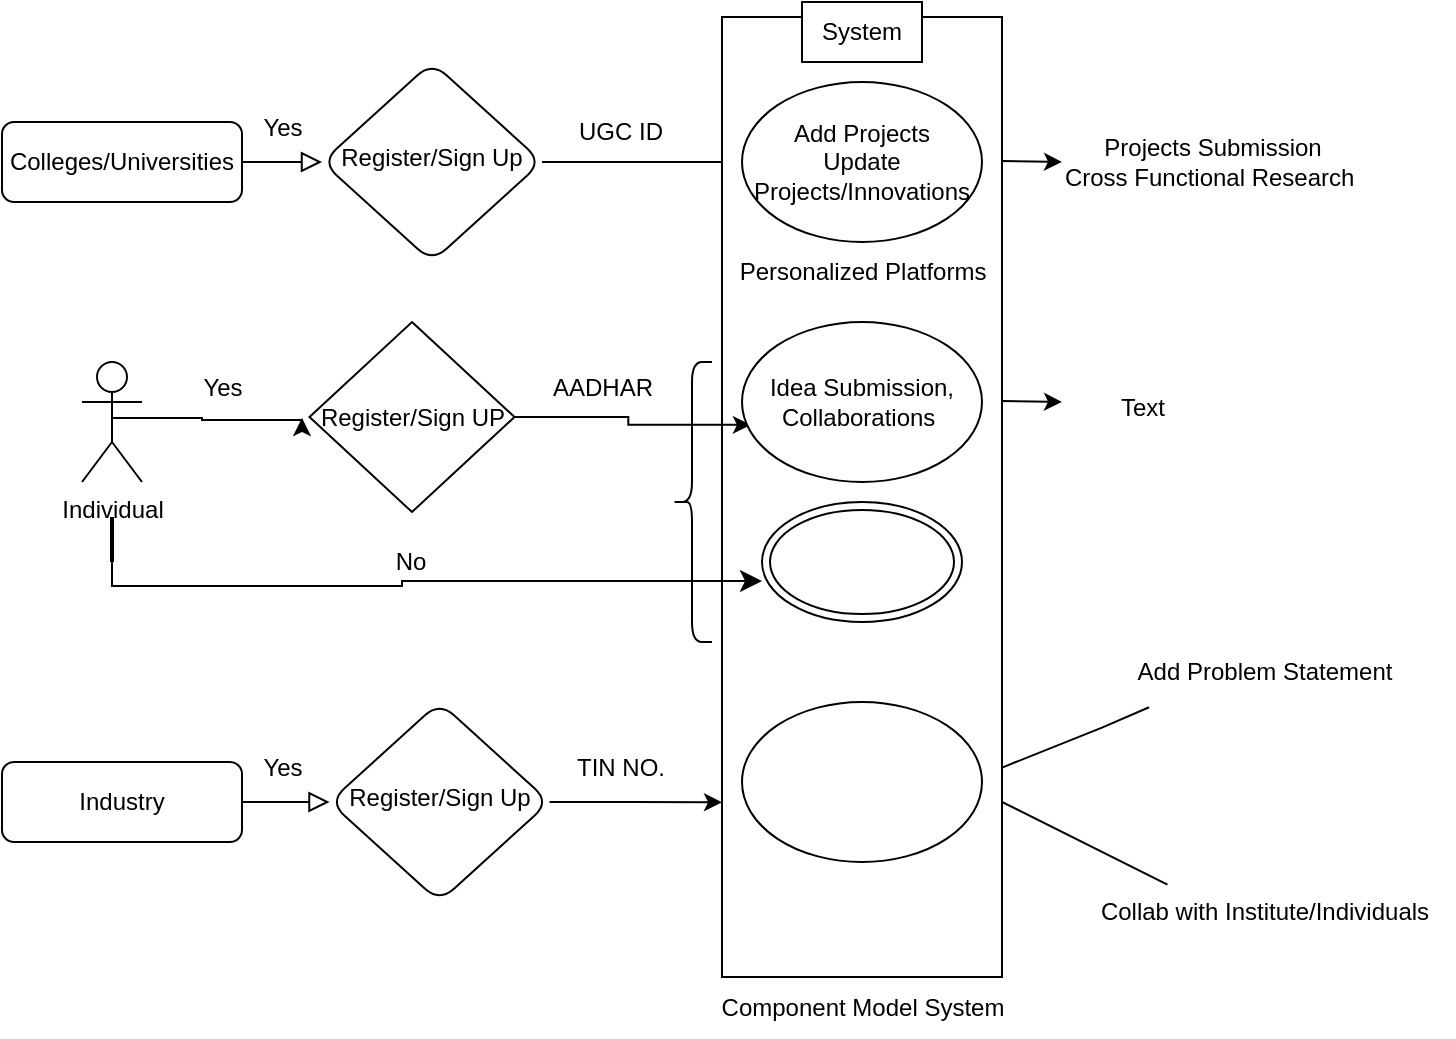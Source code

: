 <mxfile version="21.7.5" type="device">
  <diagram id="C5RBs43oDa-KdzZeNtuy" name="Page-1">
    <mxGraphModel dx="750" dy="349" grid="1" gridSize="10" guides="1" tooltips="1" connect="1" arrows="1" fold="1" page="1" pageScale="1" pageWidth="827" pageHeight="1169" math="0" shadow="0">
      <root>
        <mxCell id="WIyWlLk6GJQsqaUBKTNV-0" />
        <mxCell id="WIyWlLk6GJQsqaUBKTNV-1" parent="WIyWlLk6GJQsqaUBKTNV-0" />
        <mxCell id="WIyWlLk6GJQsqaUBKTNV-2" value="" style="rounded=1;html=1;jettySize=auto;orthogonalLoop=1;fontSize=11;endArrow=block;endFill=0;endSize=8;strokeWidth=1;shadow=0;labelBackgroundColor=none;edgeStyle=orthogonalEdgeStyle;fontColor=default;" parent="WIyWlLk6GJQsqaUBKTNV-1" source="WIyWlLk6GJQsqaUBKTNV-3" target="WIyWlLk6GJQsqaUBKTNV-6" edge="1">
          <mxGeometry relative="1" as="geometry" />
        </mxCell>
        <mxCell id="WIyWlLk6GJQsqaUBKTNV-3" value="Colleges/Universities" style="rounded=1;whiteSpace=wrap;html=1;fontSize=12;glass=0;strokeWidth=1;shadow=0;labelBackgroundColor=none;" parent="WIyWlLk6GJQsqaUBKTNV-1" vertex="1">
          <mxGeometry x="54" y="90" width="120" height="40" as="geometry" />
        </mxCell>
        <mxCell id="Rth1ztqhkhbN8Imw05hQ-18" style="edgeStyle=orthogonalEdgeStyle;rounded=0;orthogonalLoop=1;jettySize=auto;html=1;" edge="1" parent="WIyWlLk6GJQsqaUBKTNV-1" source="WIyWlLk6GJQsqaUBKTNV-6" target="Rth1ztqhkhbN8Imw05hQ-9">
          <mxGeometry relative="1" as="geometry" />
        </mxCell>
        <mxCell id="WIyWlLk6GJQsqaUBKTNV-6" value="Register/Sign Up" style="rhombus;whiteSpace=wrap;html=1;shadow=0;fontFamily=Helvetica;fontSize=12;align=center;strokeWidth=1;spacing=6;spacingTop=-4;rounded=1;labelBackgroundColor=none;" parent="WIyWlLk6GJQsqaUBKTNV-1" vertex="1">
          <mxGeometry x="214" y="60" width="110" height="100" as="geometry" />
        </mxCell>
        <mxCell id="8CQNdD5OhlQALT7Namay-0" value="" style="rounded=0;whiteSpace=wrap;html=1;labelBackgroundColor=none;" parent="WIyWlLk6GJQsqaUBKTNV-1" vertex="1">
          <mxGeometry x="414" y="37.5" width="140" height="480" as="geometry" />
        </mxCell>
        <mxCell id="Rth1ztqhkhbN8Imw05hQ-2" value="" style="edgeStyle=orthogonalEdgeStyle;rounded=0;orthogonalLoop=1;jettySize=auto;html=1;exitX=0.5;exitY=0.5;exitDx=0;exitDy=0;exitPerimeter=0;labelBackgroundColor=none;fontColor=default;" edge="1" parent="WIyWlLk6GJQsqaUBKTNV-1" source="8CQNdD5OhlQALT7Namay-1">
          <mxGeometry x="0.216" y="1" relative="1" as="geometry">
            <mxPoint x="204" y="238" as="targetPoint" />
            <Array as="points">
              <mxPoint x="154" y="238" />
              <mxPoint x="154" y="239" />
            </Array>
            <mxPoint as="offset" />
          </mxGeometry>
        </mxCell>
        <mxCell id="8CQNdD5OhlQALT7Namay-1" value="Individual" style="shape=umlActor;verticalLabelPosition=bottom;verticalAlign=top;html=1;outlineConnect=0;labelBackgroundColor=none;" parent="WIyWlLk6GJQsqaUBKTNV-1" vertex="1">
          <mxGeometry x="94" y="210" width="30" height="60" as="geometry" />
        </mxCell>
        <mxCell id="Rth1ztqhkhbN8Imw05hQ-20" style="edgeStyle=orthogonalEdgeStyle;rounded=0;orthogonalLoop=1;jettySize=auto;html=1;entryX=0.037;entryY=0.643;entryDx=0;entryDy=0;entryPerimeter=0;" edge="1" parent="WIyWlLk6GJQsqaUBKTNV-1" source="Rth1ztqhkhbN8Imw05hQ-1" target="Rth1ztqhkhbN8Imw05hQ-28">
          <mxGeometry relative="1" as="geometry">
            <mxPoint x="384" y="247.5" as="targetPoint" />
          </mxGeometry>
        </mxCell>
        <mxCell id="Rth1ztqhkhbN8Imw05hQ-1" value="Register/Sign UP" style="rhombus;whiteSpace=wrap;html=1;labelBackgroundColor=none;" vertex="1" parent="WIyWlLk6GJQsqaUBKTNV-1">
          <mxGeometry x="207.75" y="190" width="102.5" height="95" as="geometry" />
        </mxCell>
        <mxCell id="Rth1ztqhkhbN8Imw05hQ-6" value="" style="rounded=1;html=1;jettySize=auto;orthogonalLoop=1;fontSize=11;endArrow=block;endFill=0;endSize=8;strokeWidth=1;shadow=0;labelBackgroundColor=none;edgeStyle=orthogonalEdgeStyle;fontColor=default;" edge="1" parent="WIyWlLk6GJQsqaUBKTNV-1" source="Rth1ztqhkhbN8Imw05hQ-7" target="Rth1ztqhkhbN8Imw05hQ-8">
          <mxGeometry relative="1" as="geometry" />
        </mxCell>
        <mxCell id="Rth1ztqhkhbN8Imw05hQ-7" value="Industry" style="rounded=1;whiteSpace=wrap;html=1;fontSize=12;glass=0;strokeWidth=1;shadow=0;labelBackgroundColor=none;" vertex="1" parent="WIyWlLk6GJQsqaUBKTNV-1">
          <mxGeometry x="54" y="410" width="120" height="40" as="geometry" />
        </mxCell>
        <mxCell id="Rth1ztqhkhbN8Imw05hQ-22" style="edgeStyle=orthogonalEdgeStyle;rounded=0;orthogonalLoop=1;jettySize=auto;html=1;entryX=0;entryY=0.818;entryDx=0;entryDy=0;entryPerimeter=0;" edge="1" parent="WIyWlLk6GJQsqaUBKTNV-1" source="Rth1ztqhkhbN8Imw05hQ-8" target="8CQNdD5OhlQALT7Namay-0">
          <mxGeometry relative="1" as="geometry">
            <mxPoint x="384" y="430" as="targetPoint" />
          </mxGeometry>
        </mxCell>
        <mxCell id="Rth1ztqhkhbN8Imw05hQ-8" value="Register/Sign Up" style="rhombus;whiteSpace=wrap;html=1;shadow=0;fontFamily=Helvetica;fontSize=12;align=center;strokeWidth=1;spacing=6;spacingTop=-4;rounded=1;labelBackgroundColor=none;" vertex="1" parent="WIyWlLk6GJQsqaUBKTNV-1">
          <mxGeometry x="217.75" y="380" width="110" height="100" as="geometry" />
        </mxCell>
        <mxCell id="Rth1ztqhkhbN8Imw05hQ-9" value="Add Projects&lt;br&gt;Update Projects/Innovations" style="ellipse;whiteSpace=wrap;html=1;labelBackgroundColor=none;" vertex="1" parent="WIyWlLk6GJQsqaUBKTNV-1">
          <mxGeometry x="424" y="70" width="120" height="80" as="geometry" />
        </mxCell>
        <mxCell id="Rth1ztqhkhbN8Imw05hQ-16" value="System" style="whiteSpace=wrap;html=1;labelBackgroundColor=none;" vertex="1" parent="WIyWlLk6GJQsqaUBKTNV-1">
          <mxGeometry x="454" y="30" width="60" height="30" as="geometry" />
        </mxCell>
        <mxCell id="Rth1ztqhkhbN8Imw05hQ-19" value="UGC ID" style="text;html=1;align=center;verticalAlign=middle;resizable=0;points=[];autosize=1;strokeColor=none;fillColor=none;" vertex="1" parent="WIyWlLk6GJQsqaUBKTNV-1">
          <mxGeometry x="327.75" y="80" width="70" height="30" as="geometry" />
        </mxCell>
        <mxCell id="Rth1ztqhkhbN8Imw05hQ-21" value="AADHAR" style="text;html=1;align=center;verticalAlign=middle;resizable=0;points=[];autosize=1;strokeColor=none;fillColor=none;" vertex="1" parent="WIyWlLk6GJQsqaUBKTNV-1">
          <mxGeometry x="319" y="208" width="70" height="30" as="geometry" />
        </mxCell>
        <mxCell id="Rth1ztqhkhbN8Imw05hQ-23" value="TIN NO." style="text;html=1;align=center;verticalAlign=middle;resizable=0;points=[];autosize=1;strokeColor=none;fillColor=none;" vertex="1" parent="WIyWlLk6GJQsqaUBKTNV-1">
          <mxGeometry x="327.75" y="398" width="70" height="30" as="geometry" />
        </mxCell>
        <mxCell id="Rth1ztqhkhbN8Imw05hQ-24" value="Yes" style="text;html=1;align=center;verticalAlign=middle;resizable=0;points=[];autosize=1;strokeColor=none;fillColor=none;" vertex="1" parent="WIyWlLk6GJQsqaUBKTNV-1">
          <mxGeometry x="144" y="208" width="40" height="30" as="geometry" />
        </mxCell>
        <mxCell id="Rth1ztqhkhbN8Imw05hQ-25" value="Yes" style="text;html=1;align=center;verticalAlign=middle;resizable=0;points=[];autosize=1;strokeColor=none;fillColor=none;" vertex="1" parent="WIyWlLk6GJQsqaUBKTNV-1">
          <mxGeometry x="174" y="78" width="40" height="30" as="geometry" />
        </mxCell>
        <mxCell id="Rth1ztqhkhbN8Imw05hQ-26" value="Yes" style="text;html=1;align=center;verticalAlign=middle;resizable=0;points=[];autosize=1;strokeColor=none;fillColor=none;" vertex="1" parent="WIyWlLk6GJQsqaUBKTNV-1">
          <mxGeometry x="174" y="398" width="40" height="30" as="geometry" />
        </mxCell>
        <mxCell id="Rth1ztqhkhbN8Imw05hQ-27" value="Personalized Platforms" style="text;html=1;align=center;verticalAlign=middle;resizable=0;points=[];autosize=1;strokeColor=none;fillColor=none;" vertex="1" parent="WIyWlLk6GJQsqaUBKTNV-1">
          <mxGeometry x="409" y="150" width="150" height="30" as="geometry" />
        </mxCell>
        <mxCell id="Rth1ztqhkhbN8Imw05hQ-28" value="Idea Submission,&lt;br&gt;Collaborations&amp;nbsp;" style="ellipse;whiteSpace=wrap;html=1;" vertex="1" parent="WIyWlLk6GJQsqaUBKTNV-1">
          <mxGeometry x="424" y="190" width="120" height="80" as="geometry" />
        </mxCell>
        <mxCell id="Rth1ztqhkhbN8Imw05hQ-30" value="" style="ellipse;shape=doubleEllipse;whiteSpace=wrap;html=1;" vertex="1" parent="WIyWlLk6GJQsqaUBKTNV-1">
          <mxGeometry x="434" y="280" width="100" height="60" as="geometry" />
        </mxCell>
        <mxCell id="Rth1ztqhkhbN8Imw05hQ-31" value="" style="shape=curlyBracket;whiteSpace=wrap;html=1;rounded=1;labelPosition=left;verticalLabelPosition=middle;align=right;verticalAlign=middle;" vertex="1" parent="WIyWlLk6GJQsqaUBKTNV-1">
          <mxGeometry x="389" y="210" width="20" height="140" as="geometry" />
        </mxCell>
        <mxCell id="Rth1ztqhkhbN8Imw05hQ-32" value="" style="edgeStyle=segmentEdgeStyle;endArrow=classic;html=1;curved=0;rounded=0;endSize=8;startSize=8;exitX=0.75;exitY=0.5;exitDx=0;exitDy=0;exitPerimeter=0;" edge="1" parent="WIyWlLk6GJQsqaUBKTNV-1" source="Rth1ztqhkhbN8Imw05hQ-37">
          <mxGeometry width="50" height="50" relative="1" as="geometry">
            <mxPoint x="254" y="320" as="sourcePoint" />
            <mxPoint x="434" y="319.5" as="targetPoint" />
            <Array as="points">
              <mxPoint x="109" y="322" />
              <mxPoint x="254" y="322" />
              <mxPoint x="254" y="319" />
            </Array>
          </mxGeometry>
        </mxCell>
        <mxCell id="Rth1ztqhkhbN8Imw05hQ-37" value="" style="line;strokeWidth=2;direction=south;html=1;" vertex="1" parent="WIyWlLk6GJQsqaUBKTNV-1">
          <mxGeometry x="104" y="287.5" width="10" height="22.5" as="geometry" />
        </mxCell>
        <mxCell id="Rth1ztqhkhbN8Imw05hQ-39" value="No" style="text;html=1;align=center;verticalAlign=middle;resizable=0;points=[];autosize=1;strokeColor=none;fillColor=none;" vertex="1" parent="WIyWlLk6GJQsqaUBKTNV-1">
          <mxGeometry x="238" y="295" width="40" height="30" as="geometry" />
        </mxCell>
        <mxCell id="Rth1ztqhkhbN8Imw05hQ-40" value="" style="edgeStyle=none;orthogonalLoop=1;jettySize=auto;html=1;rounded=0;" edge="1" parent="WIyWlLk6GJQsqaUBKTNV-1">
          <mxGeometry width="100" relative="1" as="geometry">
            <mxPoint x="554" y="109.55" as="sourcePoint" />
            <mxPoint x="584" y="110" as="targetPoint" />
            <Array as="points" />
          </mxGeometry>
        </mxCell>
        <mxCell id="Rth1ztqhkhbN8Imw05hQ-41" value="Projects Submission&lt;br&gt;Cross Functional Research&amp;nbsp;" style="text;html=1;align=center;verticalAlign=middle;resizable=0;points=[];autosize=1;strokeColor=none;fillColor=none;" vertex="1" parent="WIyWlLk6GJQsqaUBKTNV-1">
          <mxGeometry x="574" y="90" width="170" height="40" as="geometry" />
        </mxCell>
        <mxCell id="Rth1ztqhkhbN8Imw05hQ-42" value="" style="edgeStyle=none;orthogonalLoop=1;jettySize=auto;html=1;rounded=0;" edge="1" parent="WIyWlLk6GJQsqaUBKTNV-1">
          <mxGeometry width="100" relative="1" as="geometry">
            <mxPoint x="554" y="229.52" as="sourcePoint" />
            <mxPoint x="584" y="229.97" as="targetPoint" />
            <Array as="points" />
          </mxGeometry>
        </mxCell>
        <mxCell id="Rth1ztqhkhbN8Imw05hQ-43" value="" style="ellipse;whiteSpace=wrap;html=1;" vertex="1" parent="WIyWlLk6GJQsqaUBKTNV-1">
          <mxGeometry x="424" y="380" width="120" height="80" as="geometry" />
        </mxCell>
        <mxCell id="Rth1ztqhkhbN8Imw05hQ-44" value="" style="endArrow=none;html=1;rounded=0;exitX=0.945;exitY=0.285;exitDx=0;exitDy=0;exitPerimeter=0;entryX=0.117;entryY=1.088;entryDx=0;entryDy=0;entryPerimeter=0;" edge="1" parent="WIyWlLk6GJQsqaUBKTNV-1" target="Rth1ztqhkhbN8Imw05hQ-46">
          <mxGeometry width="50" height="50" relative="1" as="geometry">
            <mxPoint x="554.0" y="412.8" as="sourcePoint" />
            <mxPoint x="640.6" y="380" as="targetPoint" />
            <Array as="points">
              <mxPoint x="604" y="392.8" />
            </Array>
          </mxGeometry>
        </mxCell>
        <mxCell id="Rth1ztqhkhbN8Imw05hQ-45" value="" style="endArrow=none;html=1;rounded=0;entryX=0.246;entryY=0.043;entryDx=0;entryDy=0;entryPerimeter=0;" edge="1" parent="WIyWlLk6GJQsqaUBKTNV-1" target="Rth1ztqhkhbN8Imw05hQ-47">
          <mxGeometry width="50" height="50" relative="1" as="geometry">
            <mxPoint x="554" y="430" as="sourcePoint" />
            <mxPoint x="634" y="472" as="targetPoint" />
          </mxGeometry>
        </mxCell>
        <mxCell id="Rth1ztqhkhbN8Imw05hQ-46" value="Add Problem Statement" style="text;html=1;align=center;verticalAlign=middle;resizable=0;points=[];autosize=1;strokeColor=none;fillColor=none;" vertex="1" parent="WIyWlLk6GJQsqaUBKTNV-1">
          <mxGeometry x="610" y="350" width="150" height="30" as="geometry" />
        </mxCell>
        <mxCell id="Rth1ztqhkhbN8Imw05hQ-47" value="Collab with Institute/Individuals" style="text;html=1;align=center;verticalAlign=middle;resizable=0;points=[];autosize=1;strokeColor=none;fillColor=none;" vertex="1" parent="WIyWlLk6GJQsqaUBKTNV-1">
          <mxGeometry x="590" y="470" width="190" height="30" as="geometry" />
        </mxCell>
        <mxCell id="Rth1ztqhkhbN8Imw05hQ-48" value="Text" style="text;html=1;align=center;verticalAlign=middle;resizable=0;points=[];autosize=1;strokeColor=none;fillColor=none;" vertex="1" parent="WIyWlLk6GJQsqaUBKTNV-1">
          <mxGeometry x="599" y="218" width="50" height="30" as="geometry" />
        </mxCell>
        <mxCell id="Rth1ztqhkhbN8Imw05hQ-49" value="Component Model System" style="text;html=1;align=center;verticalAlign=middle;resizable=0;points=[];autosize=1;strokeColor=none;fillColor=none;" vertex="1" parent="WIyWlLk6GJQsqaUBKTNV-1">
          <mxGeometry x="404" y="517.5" width="160" height="30" as="geometry" />
        </mxCell>
      </root>
    </mxGraphModel>
  </diagram>
</mxfile>

